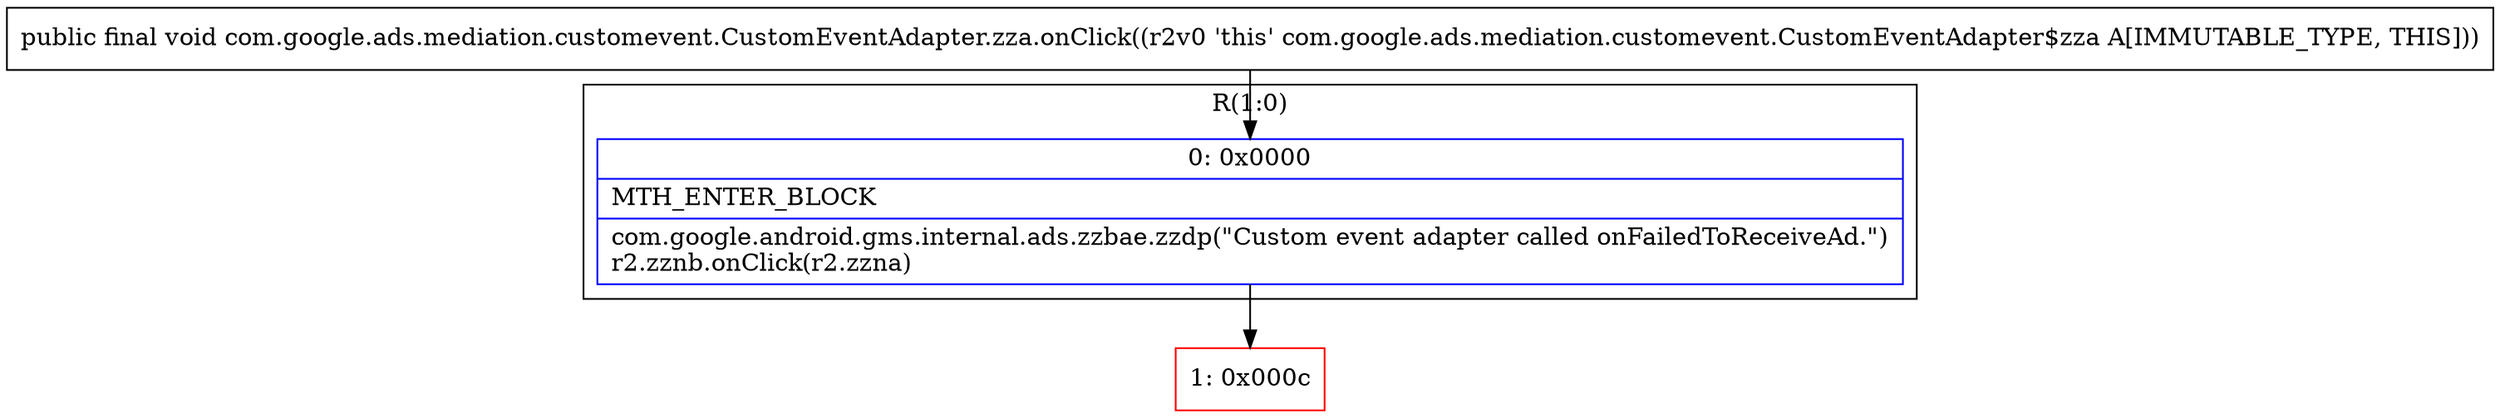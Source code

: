 digraph "CFG forcom.google.ads.mediation.customevent.CustomEventAdapter.zza.onClick()V" {
subgraph cluster_Region_1589261313 {
label = "R(1:0)";
node [shape=record,color=blue];
Node_0 [shape=record,label="{0\:\ 0x0000|MTH_ENTER_BLOCK\l|com.google.android.gms.internal.ads.zzbae.zzdp(\"Custom event adapter called onFailedToReceiveAd.\")\lr2.zznb.onClick(r2.zzna)\l}"];
}
Node_1 [shape=record,color=red,label="{1\:\ 0x000c}"];
MethodNode[shape=record,label="{public final void com.google.ads.mediation.customevent.CustomEventAdapter.zza.onClick((r2v0 'this' com.google.ads.mediation.customevent.CustomEventAdapter$zza A[IMMUTABLE_TYPE, THIS])) }"];
MethodNode -> Node_0;
Node_0 -> Node_1;
}


